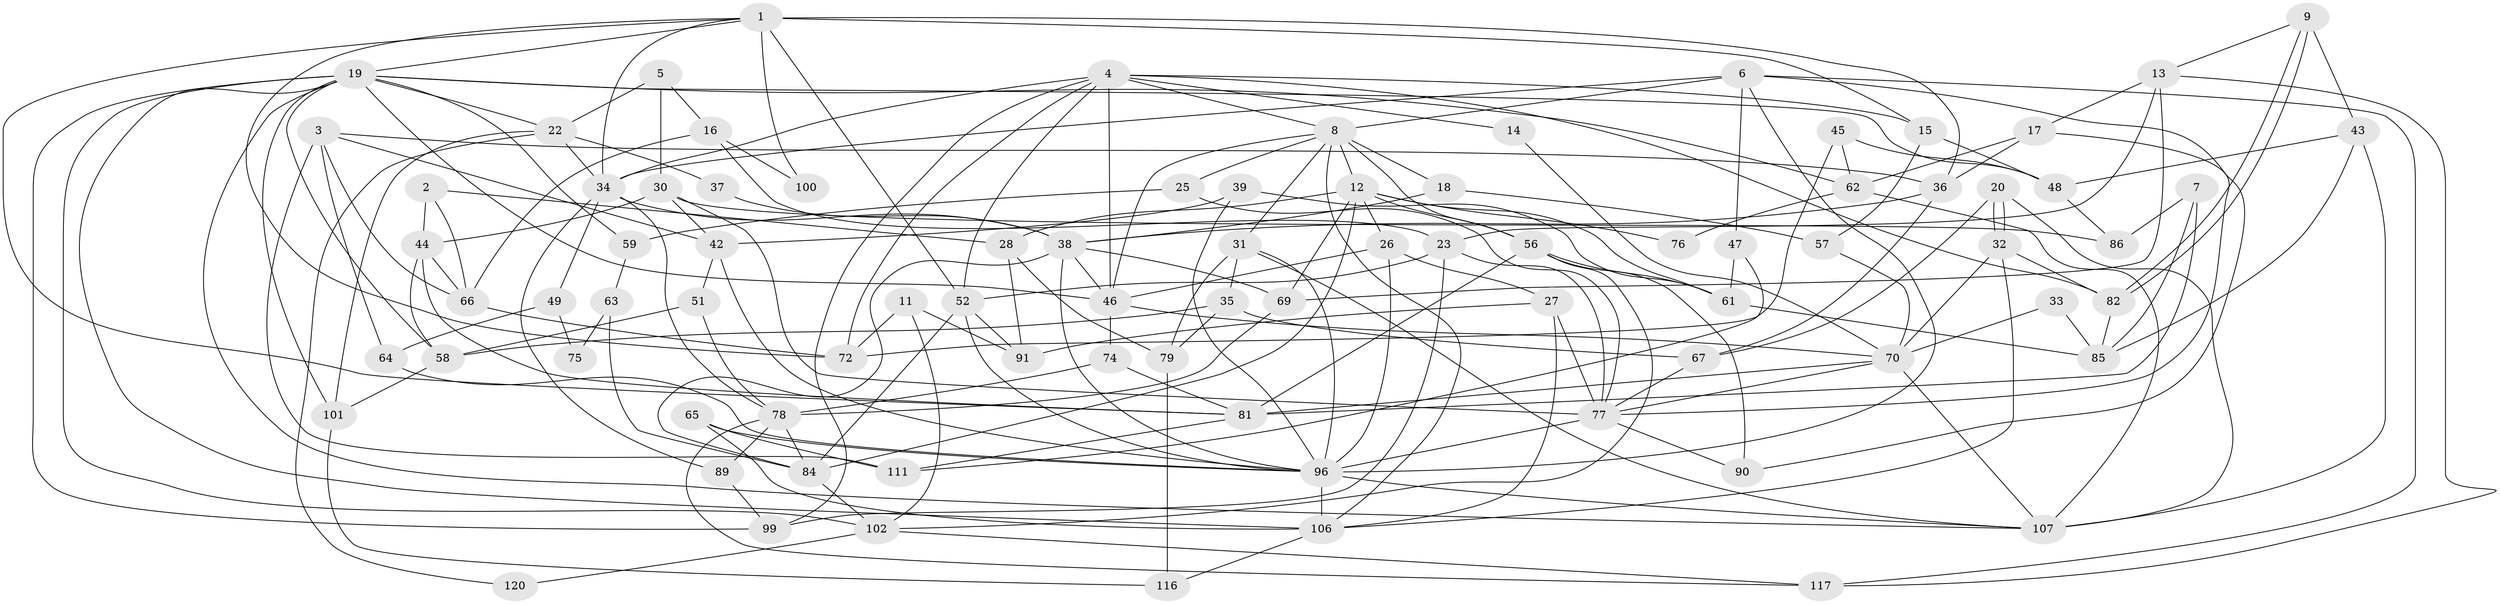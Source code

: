 // original degree distribution, {5: 0.21666666666666667, 3: 0.3, 4: 0.30833333333333335, 2: 0.08333333333333333, 6: 0.05, 8: 0.008333333333333333, 9: 0.008333333333333333, 7: 0.025}
// Generated by graph-tools (version 1.1) at 2025/18/03/04/25 18:18:44]
// undirected, 84 vertices, 198 edges
graph export_dot {
graph [start="1"]
  node [color=gray90,style=filled];
  1 [super="+29"];
  2;
  3;
  4 [super="+87+88+54"];
  5;
  6 [super="+40"];
  7 [super="+10"];
  8 [super="+24+21+55"];
  9;
  11;
  12 [super="+41"];
  13;
  14;
  15;
  16;
  17;
  18;
  19 [super="+115+80"];
  20;
  22 [super="+92"];
  23 [super="+50"];
  25;
  26;
  27;
  28;
  30;
  31 [super="+93"];
  32 [super="+83"];
  33;
  34 [super="+73"];
  35;
  36;
  37;
  38 [super="+53+71"];
  39;
  42 [super="+94"];
  43;
  44;
  45;
  46 [super="+60"];
  47;
  48;
  49;
  51;
  52 [super="+95"];
  56 [super="+68"];
  57;
  58 [super="+114"];
  59;
  61;
  62 [super="+110"];
  63;
  64;
  65;
  66 [super="+112"];
  67;
  69;
  70;
  72;
  74;
  75;
  76;
  77 [super="+113+108"];
  78 [super="+104"];
  79;
  81 [super="+98+97"];
  82;
  84;
  85;
  86;
  89;
  90;
  91;
  96 [super="+103+105"];
  99;
  100;
  101;
  102;
  106 [super="+119"];
  107 [super="+109"];
  111;
  116;
  117;
  120;
  1 -- 34;
  1 -- 15;
  1 -- 72;
  1 -- 100 [weight=2];
  1 -- 81;
  1 -- 36;
  1 -- 52;
  1 -- 19;
  2 -- 28;
  2 -- 44;
  2 -- 66;
  3 -- 36;
  3 -- 42;
  3 -- 64;
  3 -- 66;
  3 -- 111;
  4 -- 15;
  4 -- 72;
  4 -- 82;
  4 -- 14;
  4 -- 99;
  4 -- 8;
  4 -- 34;
  4 -- 46;
  4 -- 52;
  5 -- 16;
  5 -- 30;
  5 -- 22;
  6 -- 34;
  6 -- 117;
  6 -- 8;
  6 -- 77;
  6 -- 47;
  6 -- 96;
  7 -- 85;
  7 -- 81;
  7 -- 86;
  8 -- 18 [weight=2];
  8 -- 12;
  8 -- 31;
  8 -- 106;
  8 -- 25;
  8 -- 56;
  8 -- 46;
  9 -- 13;
  9 -- 82;
  9 -- 82;
  9 -- 43;
  11 -- 72;
  11 -- 102;
  11 -- 91;
  12 -- 56;
  12 -- 61;
  12 -- 84;
  12 -- 69;
  12 -- 26;
  12 -- 28;
  12 -- 76;
  13 -- 117;
  13 -- 17;
  13 -- 69;
  13 -- 23;
  14 -- 70;
  15 -- 48;
  15 -- 57;
  16 -- 100;
  16 -- 66;
  16 -- 23;
  17 -- 36;
  17 -- 90;
  17 -- 62;
  18 -- 57;
  18 -- 38;
  19 -- 106;
  19 -- 99;
  19 -- 59;
  19 -- 107;
  19 -- 46;
  19 -- 62;
  19 -- 48;
  19 -- 101;
  19 -- 22;
  19 -- 102;
  19 -- 58;
  20 -- 32;
  20 -- 32;
  20 -- 67;
  20 -- 107;
  22 -- 101;
  22 -- 37;
  22 -- 120;
  22 -- 34;
  23 -- 52;
  23 -- 99;
  23 -- 77;
  25 -- 59;
  25 -- 77;
  26 -- 96;
  26 -- 27;
  26 -- 46;
  27 -- 91;
  27 -- 106;
  27 -- 77;
  28 -- 91;
  28 -- 79;
  30 -- 44;
  30 -- 86;
  30 -- 42;
  30 -- 77;
  31 -- 107;
  31 -- 35;
  31 -- 79;
  31 -- 96;
  32 -- 82;
  32 -- 70;
  32 -- 106;
  33 -- 70;
  33 -- 85;
  34 -- 49;
  34 -- 38;
  34 -- 89;
  34 -- 78;
  35 -- 67;
  35 -- 79;
  35 -- 58;
  36 -- 67;
  36 -- 38;
  37 -- 38;
  38 -- 69;
  38 -- 46;
  38 -- 96;
  38 -- 84;
  39 -- 61;
  39 -- 42;
  39 -- 96;
  42 -- 51;
  42 -- 96;
  43 -- 85;
  43 -- 48;
  43 -- 107;
  44 -- 66;
  44 -- 58;
  44 -- 81;
  45 -- 72;
  45 -- 48;
  45 -- 62;
  46 -- 74;
  46 -- 70;
  47 -- 111;
  47 -- 61;
  48 -- 86;
  49 -- 64;
  49 -- 75;
  51 -- 78;
  51 -- 58;
  52 -- 96;
  52 -- 91;
  52 -- 84;
  56 -- 102;
  56 -- 61;
  56 -- 81;
  56 -- 90;
  57 -- 70;
  58 -- 101;
  59 -- 63;
  61 -- 85;
  62 -- 107;
  62 -- 76;
  63 -- 84;
  63 -- 75;
  64 -- 96;
  65 -- 106;
  65 -- 111;
  65 -- 96;
  66 -- 72;
  67 -- 77;
  69 -- 78;
  70 -- 107;
  70 -- 77;
  70 -- 81 [weight=2];
  74 -- 81;
  74 -- 78;
  77 -- 96 [weight=2];
  77 -- 90;
  78 -- 84;
  78 -- 89;
  78 -- 117;
  79 -- 116;
  81 -- 111;
  82 -- 85;
  84 -- 102;
  89 -- 99;
  96 -- 107;
  96 -- 106;
  101 -- 116;
  102 -- 117;
  102 -- 120;
  106 -- 116;
}
